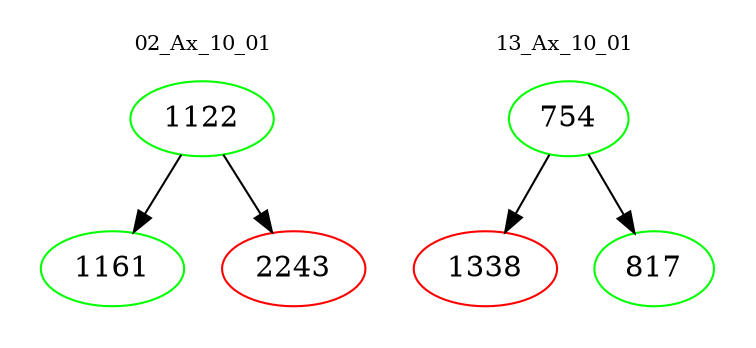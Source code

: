 digraph{
subgraph cluster_0 {
color = white
label = "02_Ax_10_01";
fontsize=10;
T0_1122 [label="1122", color="green"]
T0_1122 -> T0_1161 [color="black"]
T0_1161 [label="1161", color="green"]
T0_1122 -> T0_2243 [color="black"]
T0_2243 [label="2243", color="red"]
}
subgraph cluster_1 {
color = white
label = "13_Ax_10_01";
fontsize=10;
T1_754 [label="754", color="green"]
T1_754 -> T1_1338 [color="black"]
T1_1338 [label="1338", color="red"]
T1_754 -> T1_817 [color="black"]
T1_817 [label="817", color="green"]
}
}

